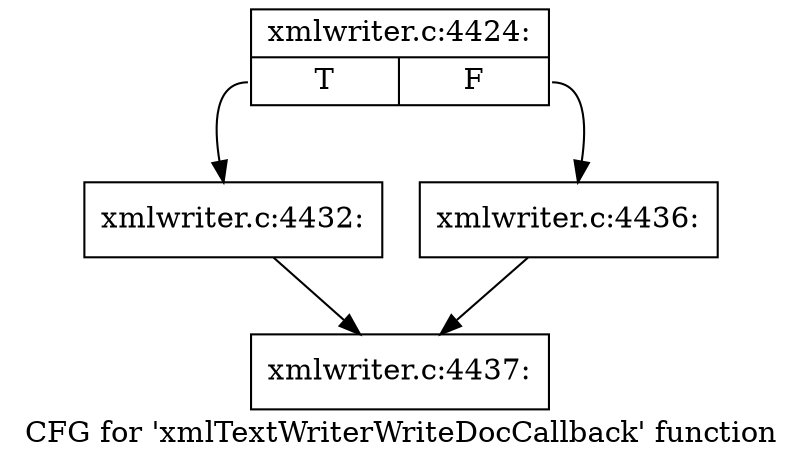 digraph "CFG for 'xmlTextWriterWriteDocCallback' function" {
	label="CFG for 'xmlTextWriterWriteDocCallback' function";

	Node0x416e1e0 [shape=record,label="{xmlwriter.c:4424:|{<s0>T|<s1>F}}"];
	Node0x416e1e0:s0 -> Node0x41726b0;
	Node0x416e1e0:s1 -> Node0x4172700;
	Node0x41726b0 [shape=record,label="{xmlwriter.c:4432:}"];
	Node0x41726b0 -> Node0x4171560;
	Node0x4172700 [shape=record,label="{xmlwriter.c:4436:}"];
	Node0x4172700 -> Node0x4171560;
	Node0x4171560 [shape=record,label="{xmlwriter.c:4437:}"];
}
